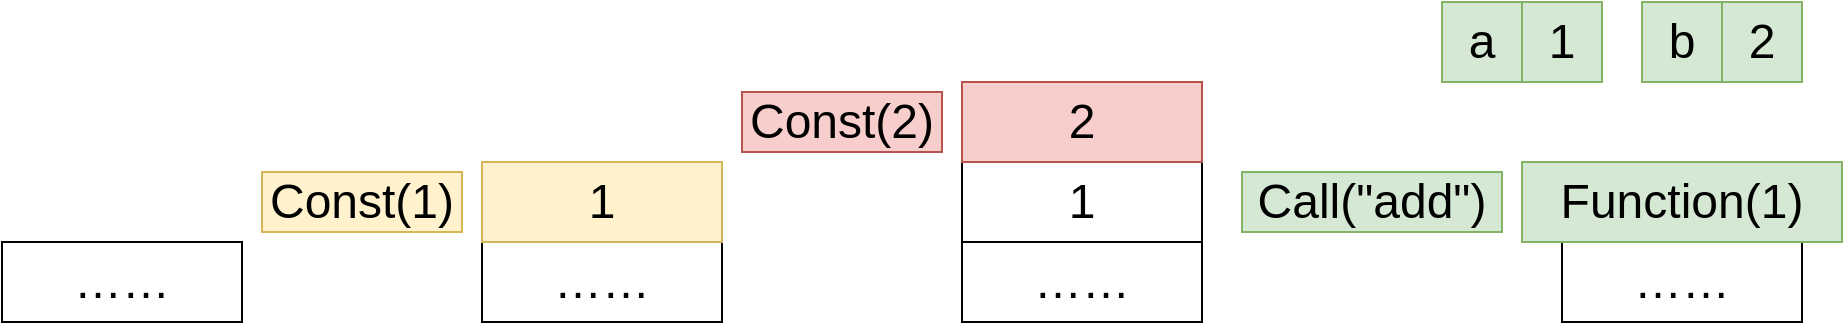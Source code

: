 <mxfile version="24.0.4" type="device">
  <diagram name="第 1 页" id="p2l52gaC6FdARTDo-5BS">
    <mxGraphModel dx="1026" dy="653" grid="1" gridSize="10" guides="1" tooltips="1" connect="1" arrows="1" fold="1" page="1" pageScale="1" pageWidth="1600" pageHeight="1200" math="0" shadow="0">
      <root>
        <mxCell id="0" />
        <mxCell id="1" parent="0" />
        <mxCell id="Wzhomw82JEuqXSCW09Dh-1" value="……" style="rounded=0;whiteSpace=wrap;html=1;fontSize=24;" parent="1" vertex="1">
          <mxGeometry x="360" y="320" width="120" height="40" as="geometry" />
        </mxCell>
        <mxCell id="Wzhomw82JEuqXSCW09Dh-3" value="Const(1)" style="text;html=1;align=center;verticalAlign=middle;whiteSpace=wrap;rounded=0;fontSize=24;fillColor=#fff2cc;strokeColor=#d6b656;" parent="1" vertex="1">
          <mxGeometry x="250" y="285" width="100" height="30" as="geometry" />
        </mxCell>
        <mxCell id="Wzhomw82JEuqXSCW09Dh-4" value="1" style="rounded=0;whiteSpace=wrap;html=1;fontSize=24;fillColor=#fff2cc;strokeColor=#d6b656;" parent="1" vertex="1">
          <mxGeometry x="360" y="280" width="120" height="40" as="geometry" />
        </mxCell>
        <mxCell id="Wzhomw82JEuqXSCW09Dh-5" value="……" style="rounded=0;whiteSpace=wrap;html=1;fontSize=24;" parent="1" vertex="1">
          <mxGeometry x="600" y="320" width="120" height="40" as="geometry" />
        </mxCell>
        <mxCell id="Wzhomw82JEuqXSCW09Dh-6" value="Const(2)" style="text;html=1;align=center;verticalAlign=middle;whiteSpace=wrap;rounded=0;fontSize=24;fillColor=#f8cecc;strokeColor=#b85450;" parent="1" vertex="1">
          <mxGeometry x="490" y="245" width="100" height="30" as="geometry" />
        </mxCell>
        <mxCell id="Wzhomw82JEuqXSCW09Dh-7" value="1" style="rounded=0;whiteSpace=wrap;html=1;fontSize=24;" parent="1" vertex="1">
          <mxGeometry x="600" y="280" width="120" height="40" as="geometry" />
        </mxCell>
        <mxCell id="Wzhomw82JEuqXSCW09Dh-8" value="2" style="rounded=0;whiteSpace=wrap;html=1;fontSize=24;fillColor=#f8cecc;strokeColor=#b85450;" parent="1" vertex="1">
          <mxGeometry x="600" y="240" width="120" height="40" as="geometry" />
        </mxCell>
        <mxCell id="Wzhomw82JEuqXSCW09Dh-9" value="……" style="rounded=0;whiteSpace=wrap;html=1;fontSize=24;" parent="1" vertex="1">
          <mxGeometry x="900" y="320" width="120" height="40" as="geometry" />
        </mxCell>
        <mxCell id="Wzhomw82JEuqXSCW09Dh-10" value="Call(&quot;add&quot;)" style="text;html=1;align=center;verticalAlign=middle;whiteSpace=wrap;rounded=0;fontSize=24;fillColor=#d5e8d4;strokeColor=#82b366;" parent="1" vertex="1">
          <mxGeometry x="740" y="285" width="130" height="30" as="geometry" />
        </mxCell>
        <mxCell id="Wzhomw82JEuqXSCW09Dh-11" value="1" style="rounded=0;whiteSpace=wrap;html=1;fontSize=24;fillColor=#d5e8d4;strokeColor=#82b366;" parent="1" vertex="1">
          <mxGeometry x="880" y="200" width="40" height="40" as="geometry" />
        </mxCell>
        <mxCell id="Wzhomw82JEuqXSCW09Dh-12" value="……" style="rounded=0;whiteSpace=wrap;html=1;fontSize=24;" parent="1" vertex="1">
          <mxGeometry x="120" y="320" width="120" height="40" as="geometry" />
        </mxCell>
        <mxCell id="6CoZPygwUiTb6YJv4NI--1" value="2" style="rounded=0;whiteSpace=wrap;html=1;fontSize=24;fillColor=#d5e8d4;strokeColor=#82b366;" parent="1" vertex="1">
          <mxGeometry x="980" y="200" width="40" height="40" as="geometry" />
        </mxCell>
        <mxCell id="6CoZPygwUiTb6YJv4NI--2" value="Function(1)" style="rounded=0;whiteSpace=wrap;html=1;fontSize=24;fillColor=#d5e8d4;strokeColor=#82b366;" parent="1" vertex="1">
          <mxGeometry x="880" y="280" width="160" height="40" as="geometry" />
        </mxCell>
        <mxCell id="tIdne-vY1GPB7kEhmEtp-1" value="a" style="rounded=0;whiteSpace=wrap;html=1;fontSize=24;fillColor=#d5e8d4;strokeColor=#82b366;" vertex="1" parent="1">
          <mxGeometry x="840" y="200" width="40" height="40" as="geometry" />
        </mxCell>
        <mxCell id="tIdne-vY1GPB7kEhmEtp-2" value="b" style="rounded=0;whiteSpace=wrap;html=1;fontSize=24;fillColor=#d5e8d4;strokeColor=#82b366;" vertex="1" parent="1">
          <mxGeometry x="940" y="200" width="40" height="40" as="geometry" />
        </mxCell>
      </root>
    </mxGraphModel>
  </diagram>
</mxfile>

